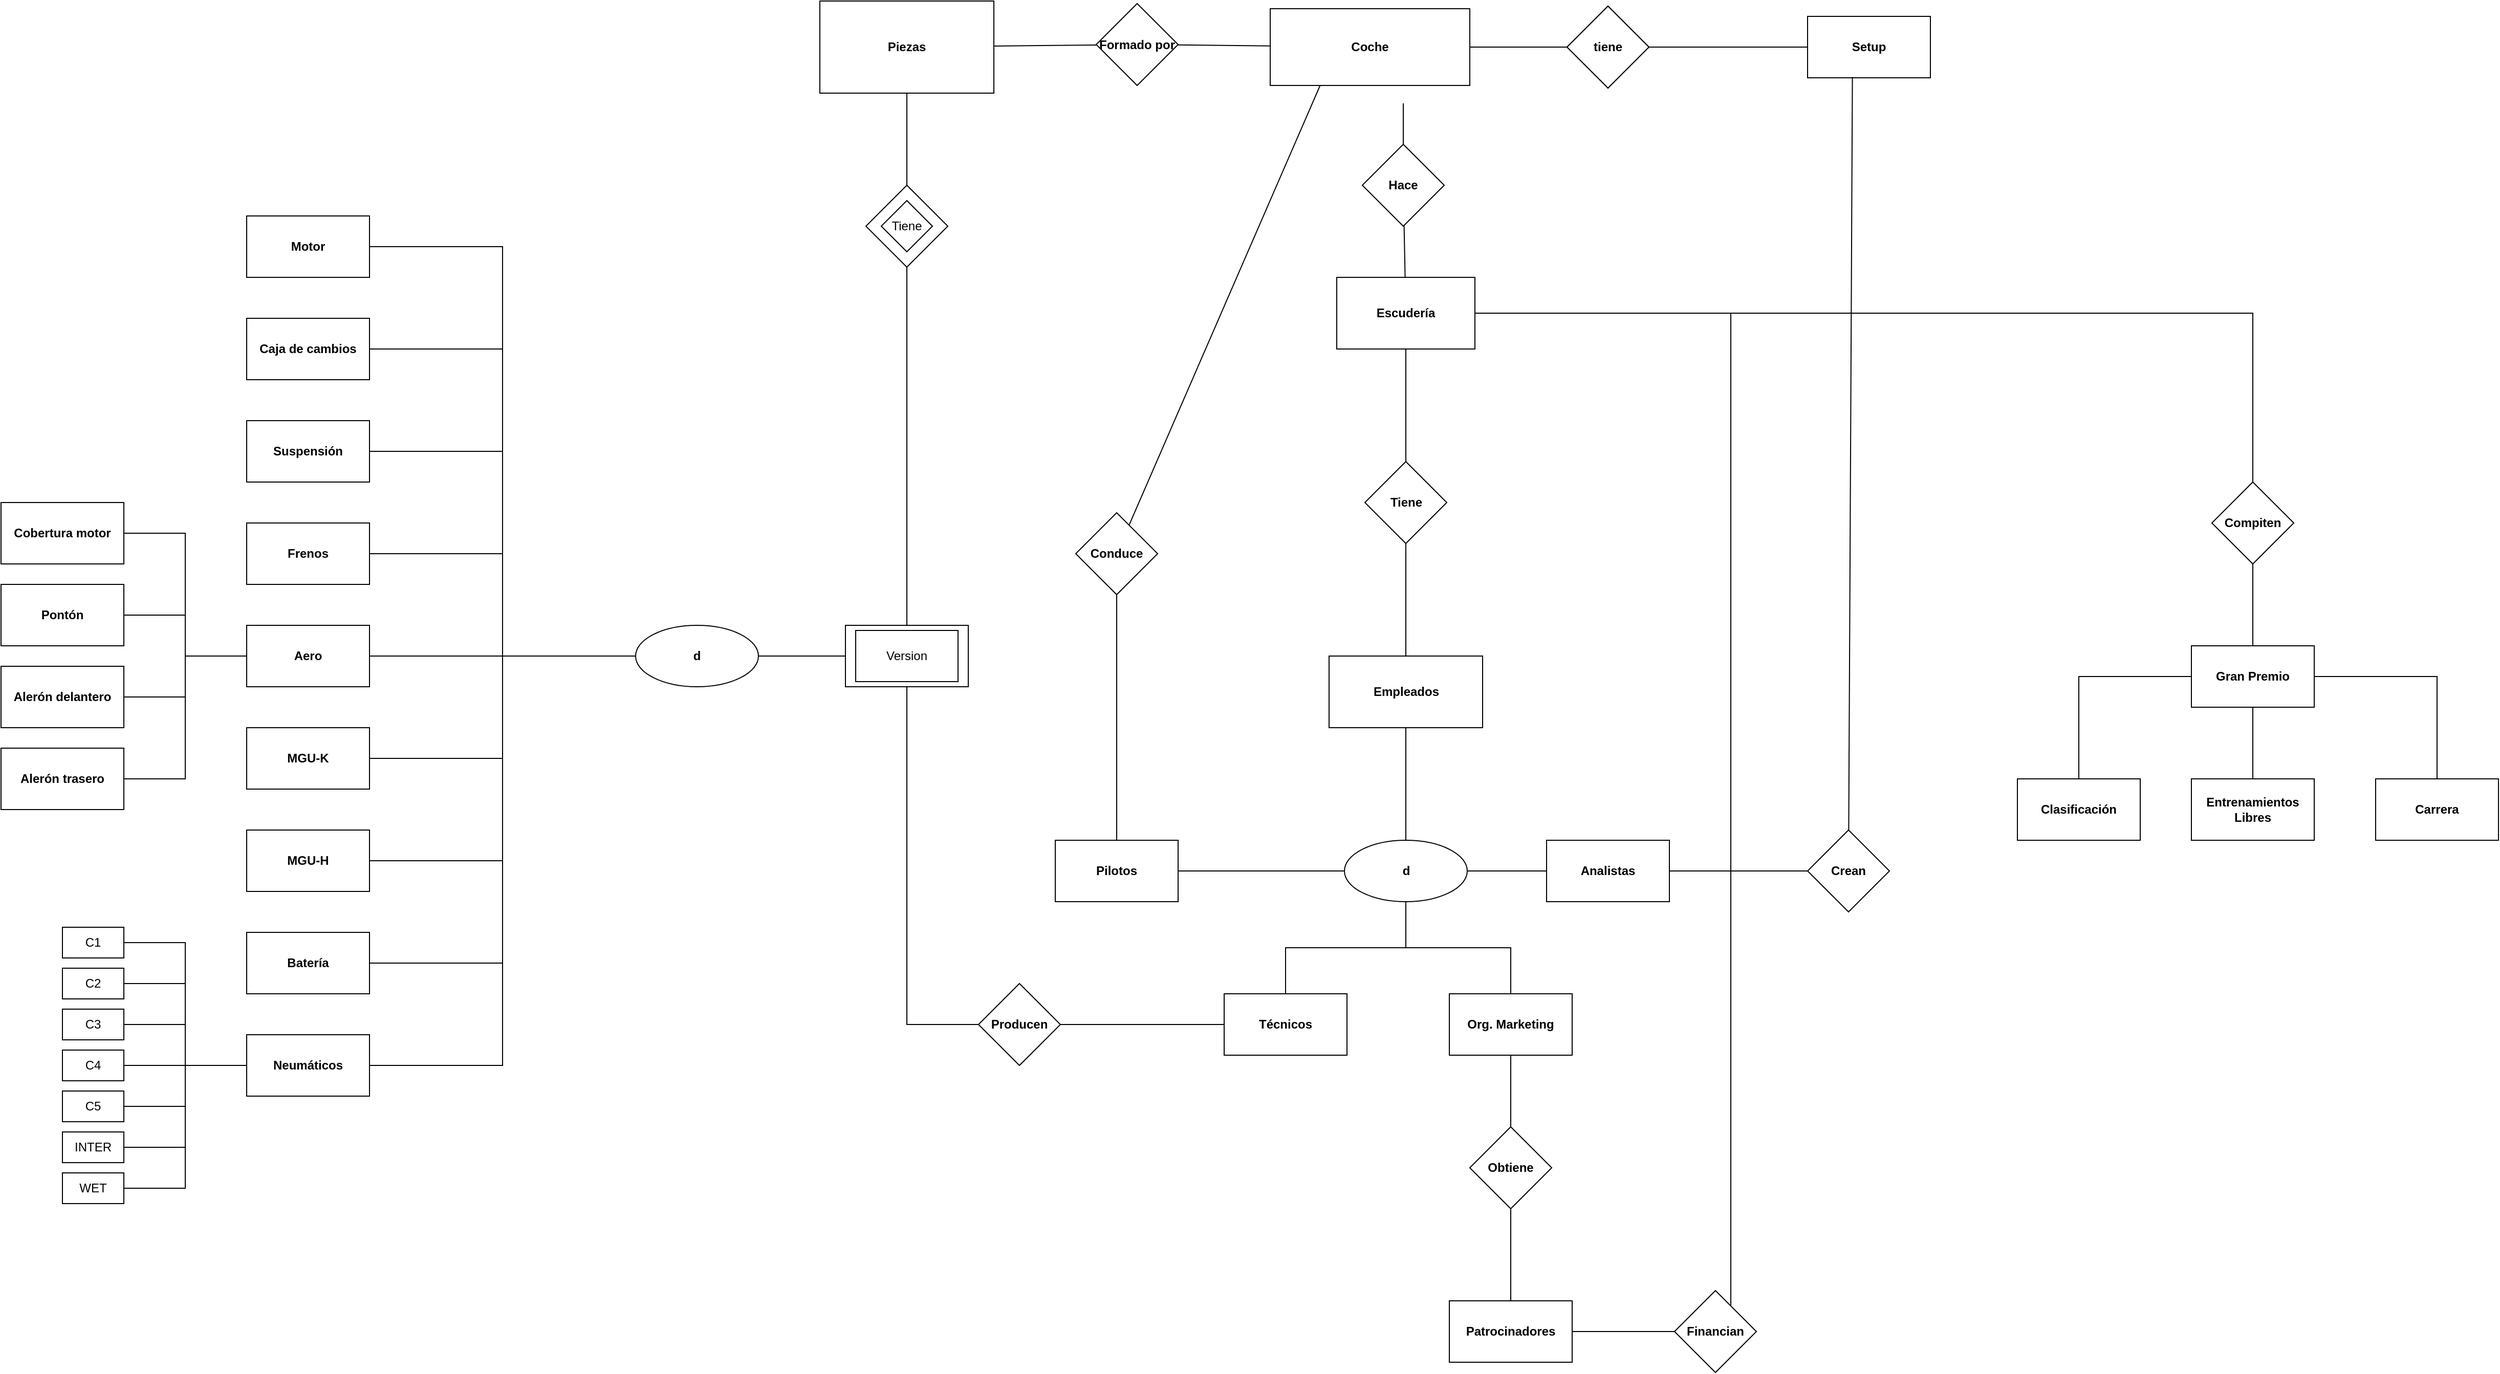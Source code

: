 <mxfile version="20.4.0" type="github">
  <diagram id="R2lEEEUBdFMjLlhIrx00" name="Page-1">
    <mxGraphModel dx="3816" dy="1566" grid="1" gridSize="10" guides="1" tooltips="1" connect="1" arrows="1" fold="1" page="1" pageScale="1" pageWidth="850" pageHeight="1100" math="0" shadow="0" extFonts="Permanent Marker^https://fonts.googleapis.com/css?family=Permanent+Marker">
      <root>
        <mxCell id="0" />
        <mxCell id="1" parent="0" />
        <mxCell id="Vuo2y7uPP6f6gRKVwkSL-5" value="" style="edgeStyle=orthogonalEdgeStyle;rounded=0;orthogonalLoop=1;jettySize=auto;html=1;exitX=0.5;exitY=1;exitDx=0;exitDy=0;endArrow=none;endFill=0;" parent="1" source="Vuo2y7uPP6f6gRKVwkSL-67" target="Vuo2y7uPP6f6gRKVwkSL-4" edge="1">
          <mxGeometry relative="1" as="geometry">
            <mxPoint x="315" y="220" as="sourcePoint" />
            <Array as="points" />
          </mxGeometry>
        </mxCell>
        <mxCell id="Vuo2y7uPP6f6gRKVwkSL-100" value="" style="edgeStyle=none;rounded=0;orthogonalLoop=1;jettySize=auto;html=1;strokeColor=default;endArrow=none;endFill=0;" parent="1" source="Vuo2y7uPP6f6gRKVwkSL-1" target="Vuo2y7uPP6f6gRKVwkSL-67" edge="1">
          <mxGeometry relative="1" as="geometry" />
        </mxCell>
        <mxCell id="Vuo2y7uPP6f6gRKVwkSL-1" value="Formado por" style="rhombus;whiteSpace=wrap;html=1;startSize=30;fontStyle=1;" parent="1" vertex="1">
          <mxGeometry x="540" y="112.5" width="80" height="80" as="geometry" />
        </mxCell>
        <mxCell id="Vuo2y7uPP6f6gRKVwkSL-6" value="" style="edgeStyle=orthogonalEdgeStyle;rounded=0;orthogonalLoop=1;jettySize=auto;html=1;entryX=0.5;entryY=0;entryDx=0;entryDy=0;exitX=0.5;exitY=1;exitDx=0;exitDy=0;endArrow=none;endFill=0;" parent="1" source="Vuo2y7uPP6f6gRKVwkSL-4" target="Vuo2y7uPP6f6gRKVwkSL-66" edge="1">
          <mxGeometry relative="1" as="geometry">
            <mxPoint x="235" y="420" as="targetPoint" />
            <Array as="points">
              <mxPoint x="355" y="720" />
            </Array>
          </mxGeometry>
        </mxCell>
        <mxCell id="Vuo2y7uPP6f6gRKVwkSL-4" value="Tiene" style="rhombus;whiteSpace=wrap;html=1;startSize=30;fontStyle=1;" parent="1" vertex="1">
          <mxGeometry x="315" y="290" width="80" height="80" as="geometry" />
        </mxCell>
        <mxCell id="Vuo2y7uPP6f6gRKVwkSL-24" value="Conduce" style="rhombus;whiteSpace=wrap;html=1;startSize=30;fontStyle=1;" parent="1" vertex="1">
          <mxGeometry x="1000" y="115" width="80" height="80" as="geometry" />
        </mxCell>
        <mxCell id="Vuo2y7uPP6f6gRKVwkSL-40" value="" style="edgeStyle=orthogonalEdgeStyle;rounded=0;orthogonalLoop=1;jettySize=auto;html=1;endArrow=none;endFill=0;" parent="1" source="Vuo2y7uPP6f6gRKVwkSL-38" edge="1">
          <mxGeometry relative="1" as="geometry">
            <mxPoint x="840" y="210" as="targetPoint" />
          </mxGeometry>
        </mxCell>
        <mxCell id="Vuo2y7uPP6f6gRKVwkSL-38" value="Hace" style="rhombus;whiteSpace=wrap;html=1;startSize=30;fontStyle=1;" parent="1" vertex="1">
          <mxGeometry x="800" y="250" width="80" height="80" as="geometry" />
        </mxCell>
        <mxCell id="I6V64sEG3CaEDevAVkTw-51" style="edgeStyle=orthogonalEdgeStyle;rounded=0;orthogonalLoop=1;jettySize=auto;html=1;entryX=0.5;entryY=0;entryDx=0;entryDy=0;endArrow=none;endFill=0;" parent="1" source="Vuo2y7uPP6f6gRKVwkSL-41" target="Vuo2y7uPP6f6gRKVwkSL-79" edge="1">
          <mxGeometry relative="1" as="geometry" />
        </mxCell>
        <mxCell id="Vuo2y7uPP6f6gRKVwkSL-41" value="Tiene" style="rhombus;whiteSpace=wrap;html=1;startSize=30;fontStyle=1;" parent="1" vertex="1">
          <mxGeometry x="802.5" y="560" width="80" height="80" as="geometry" />
        </mxCell>
        <mxCell id="Vuo2y7uPP6f6gRKVwkSL-55" value="" style="edgeStyle=orthogonalEdgeStyle;rounded=0;orthogonalLoop=1;jettySize=auto;html=1;endArrow=none;endFill=0;" parent="1" source="Vuo2y7uPP6f6gRKVwkSL-52" target="Vuo2y7uPP6f6gRKVwkSL-54" edge="1">
          <mxGeometry relative="1" as="geometry" />
        </mxCell>
        <mxCell id="Vuo2y7uPP6f6gRKVwkSL-57" value="" style="edgeStyle=orthogonalEdgeStyle;rounded=0;orthogonalLoop=1;jettySize=auto;html=1;endArrow=none;endFill=0;" parent="1" source="Vuo2y7uPP6f6gRKVwkSL-52" target="Vuo2y7uPP6f6gRKVwkSL-56" edge="1">
          <mxGeometry relative="1" as="geometry" />
        </mxCell>
        <mxCell id="Vuo2y7uPP6f6gRKVwkSL-59" value="" style="edgeStyle=orthogonalEdgeStyle;rounded=0;orthogonalLoop=1;jettySize=auto;html=1;endArrow=none;endFill=0;" parent="1" source="Vuo2y7uPP6f6gRKVwkSL-52" target="Vuo2y7uPP6f6gRKVwkSL-58" edge="1">
          <mxGeometry relative="1" as="geometry" />
        </mxCell>
        <mxCell id="Vuo2y7uPP6f6gRKVwkSL-61" value="" style="edgeStyle=orthogonalEdgeStyle;rounded=0;orthogonalLoop=1;jettySize=auto;html=1;endArrow=none;endFill=0;" parent="1" source="Vuo2y7uPP6f6gRKVwkSL-52" target="Vuo2y7uPP6f6gRKVwkSL-60" edge="1">
          <mxGeometry relative="1" as="geometry" />
        </mxCell>
        <mxCell id="Vuo2y7uPP6f6gRKVwkSL-52" value="d" style="ellipse;whiteSpace=wrap;html=1;startSize=30;fontStyle=1;" parent="1" vertex="1">
          <mxGeometry x="782.5" y="930" width="120" height="60" as="geometry" />
        </mxCell>
        <mxCell id="Vuo2y7uPP6f6gRKVwkSL-93" value="" style="edgeStyle=none;rounded=0;orthogonalLoop=1;jettySize=auto;html=1;strokeColor=default;endArrow=none;endFill=0;" parent="1" source="Vuo2y7uPP6f6gRKVwkSL-54" target="Vuo2y7uPP6f6gRKVwkSL-92" edge="1">
          <mxGeometry relative="1" as="geometry" />
        </mxCell>
        <mxCell id="Vuo2y7uPP6f6gRKVwkSL-54" value="Pilotos" style="whiteSpace=wrap;html=1;startSize=30;fontStyle=1;" parent="1" vertex="1">
          <mxGeometry x="500" y="930" width="120" height="60" as="geometry" />
        </mxCell>
        <mxCell id="Vuo2y7uPP6f6gRKVwkSL-97" value="" style="edgeStyle=none;rounded=0;orthogonalLoop=1;jettySize=auto;html=1;strokeColor=default;endArrow=none;endFill=0;" parent="1" source="Vuo2y7uPP6f6gRKVwkSL-56" target="Vuo2y7uPP6f6gRKVwkSL-96" edge="1">
          <mxGeometry relative="1" as="geometry" />
        </mxCell>
        <mxCell id="Vuo2y7uPP6f6gRKVwkSL-56" value="Analistas" style="whiteSpace=wrap;html=1;startSize=30;fontStyle=1;" parent="1" vertex="1">
          <mxGeometry x="980" y="930" width="120" height="60" as="geometry" />
        </mxCell>
        <mxCell id="Vuo2y7uPP6f6gRKVwkSL-63" value="" style="edgeStyle=orthogonalEdgeStyle;rounded=0;orthogonalLoop=1;jettySize=auto;html=1;endArrow=none;endFill=0;" parent="1" source="Vuo2y7uPP6f6gRKVwkSL-58" target="Vuo2y7uPP6f6gRKVwkSL-62" edge="1">
          <mxGeometry relative="1" as="geometry" />
        </mxCell>
        <mxCell id="Vuo2y7uPP6f6gRKVwkSL-58" value="Técnicos" style="whiteSpace=wrap;html=1;startSize=30;fontStyle=1;" parent="1" vertex="1">
          <mxGeometry x="665" y="1080" width="120" height="60" as="geometry" />
        </mxCell>
        <mxCell id="Vuo2y7uPP6f6gRKVwkSL-81" value="" style="edgeStyle=orthogonalEdgeStyle;rounded=0;orthogonalLoop=1;jettySize=auto;html=1;endArrow=none;endFill=0;" parent="1" source="Vuo2y7uPP6f6gRKVwkSL-60" target="Vuo2y7uPP6f6gRKVwkSL-80" edge="1">
          <mxGeometry relative="1" as="geometry" />
        </mxCell>
        <mxCell id="Vuo2y7uPP6f6gRKVwkSL-60" value="Org. Marketing" style="whiteSpace=wrap;html=1;startSize=30;fontStyle=1;" parent="1" vertex="1">
          <mxGeometry x="885" y="1080" width="120" height="60" as="geometry" />
        </mxCell>
        <mxCell id="Vuo2y7uPP6f6gRKVwkSL-65" value="" style="edgeStyle=orthogonalEdgeStyle;rounded=0;orthogonalLoop=1;jettySize=auto;html=1;entryX=0.5;entryY=1;entryDx=0;entryDy=0;endArrow=none;endFill=0;" parent="1" source="Vuo2y7uPP6f6gRKVwkSL-62" target="Vuo2y7uPP6f6gRKVwkSL-66" edge="1">
          <mxGeometry relative="1" as="geometry">
            <mxPoint x="220" y="490" as="targetPoint" />
            <Array as="points">
              <mxPoint x="355" y="1110" />
            </Array>
          </mxGeometry>
        </mxCell>
        <mxCell id="Vuo2y7uPP6f6gRKVwkSL-62" value="Producen" style="rhombus;whiteSpace=wrap;html=1;startSize=30;fontStyle=1;" parent="1" vertex="1">
          <mxGeometry x="425" y="1070" width="80" height="80" as="geometry" />
        </mxCell>
        <mxCell id="I6V64sEG3CaEDevAVkTw-2" style="edgeStyle=orthogonalEdgeStyle;rounded=0;orthogonalLoop=1;jettySize=auto;html=1;entryX=1;entryY=0.5;entryDx=0;entryDy=0;endArrow=none;endFill=0;" parent="1" source="Vuo2y7uPP6f6gRKVwkSL-66" target="I6V64sEG3CaEDevAVkTw-1" edge="1">
          <mxGeometry relative="1" as="geometry" />
        </mxCell>
        <mxCell id="Vuo2y7uPP6f6gRKVwkSL-66" value="&lt;b&gt;Version&lt;/b&gt;" style="rounded=0;whiteSpace=wrap;html=1;" parent="1" vertex="1">
          <mxGeometry x="295" y="720" width="120" height="60" as="geometry" />
        </mxCell>
        <mxCell id="Vuo2y7uPP6f6gRKVwkSL-67" value="&lt;b&gt;Piezas&lt;/b&gt;" style="rounded=0;whiteSpace=wrap;html=1;" parent="1" vertex="1">
          <mxGeometry x="270" y="110" width="170" height="90" as="geometry" />
        </mxCell>
        <mxCell id="Vuo2y7uPP6f6gRKVwkSL-101" value="" style="edgeStyle=none;rounded=0;orthogonalLoop=1;jettySize=auto;html=1;strokeColor=default;endArrow=none;endFill=0;" parent="1" source="Vuo2y7uPP6f6gRKVwkSL-68" target="Vuo2y7uPP6f6gRKVwkSL-1" edge="1">
          <mxGeometry relative="1" as="geometry" />
        </mxCell>
        <mxCell id="I6V64sEG3CaEDevAVkTw-46" style="edgeStyle=orthogonalEdgeStyle;rounded=0;orthogonalLoop=1;jettySize=auto;html=1;entryX=0;entryY=0.5;entryDx=0;entryDy=0;endArrow=none;endFill=0;" parent="1" source="Vuo2y7uPP6f6gRKVwkSL-68" target="Vuo2y7uPP6f6gRKVwkSL-76" edge="1">
          <mxGeometry relative="1" as="geometry" />
        </mxCell>
        <mxCell id="Vuo2y7uPP6f6gRKVwkSL-68" value="&lt;b&gt;Coche&lt;/b&gt;" style="rounded=0;whiteSpace=wrap;html=1;" parent="1" vertex="1">
          <mxGeometry x="710" y="117.5" width="195" height="75" as="geometry" />
        </mxCell>
        <mxCell id="Vuo2y7uPP6f6gRKVwkSL-75" value="&lt;b&gt;Setup&lt;/b&gt;" style="rounded=0;whiteSpace=wrap;html=1;" parent="1" vertex="1">
          <mxGeometry x="1235" y="125" width="120" height="60" as="geometry" />
        </mxCell>
        <mxCell id="I6V64sEG3CaEDevAVkTw-47" style="edgeStyle=orthogonalEdgeStyle;rounded=0;orthogonalLoop=1;jettySize=auto;html=1;entryX=0;entryY=0.5;entryDx=0;entryDy=0;endArrow=none;endFill=0;" parent="1" source="Vuo2y7uPP6f6gRKVwkSL-76" target="Vuo2y7uPP6f6gRKVwkSL-75" edge="1">
          <mxGeometry relative="1" as="geometry" />
        </mxCell>
        <mxCell id="Vuo2y7uPP6f6gRKVwkSL-76" value="&lt;b&gt;tiene&lt;/b&gt;" style="rhombus;whiteSpace=wrap;html=1;rounded=0;" parent="1" vertex="1">
          <mxGeometry x="1000" y="115" width="80" height="80" as="geometry" />
        </mxCell>
        <mxCell id="Vuo2y7uPP6f6gRKVwkSL-103" value="" style="edgeStyle=none;rounded=0;orthogonalLoop=1;jettySize=auto;html=1;strokeColor=default;endArrow=none;endFill=0;" parent="1" source="Vuo2y7uPP6f6gRKVwkSL-78" target="Vuo2y7uPP6f6gRKVwkSL-38" edge="1">
          <mxGeometry relative="1" as="geometry" />
        </mxCell>
        <mxCell id="Vuo2y7uPP6f6gRKVwkSL-104" value="" style="edgeStyle=none;rounded=0;orthogonalLoop=1;jettySize=auto;html=1;strokeColor=default;endArrow=none;endFill=0;" parent="1" source="Vuo2y7uPP6f6gRKVwkSL-78" target="Vuo2y7uPP6f6gRKVwkSL-41" edge="1">
          <mxGeometry relative="1" as="geometry" />
        </mxCell>
        <mxCell id="Vuo2y7uPP6f6gRKVwkSL-78" value="&lt;b&gt;Escudería&lt;/b&gt;" style="rounded=0;whiteSpace=wrap;html=1;" parent="1" vertex="1">
          <mxGeometry x="775" y="380" width="135" height="70" as="geometry" />
        </mxCell>
        <mxCell id="Vuo2y7uPP6f6gRKVwkSL-105" value="" style="edgeStyle=none;rounded=0;orthogonalLoop=1;jettySize=auto;html=1;strokeColor=default;endArrow=none;endFill=0;" parent="1" source="Vuo2y7uPP6f6gRKVwkSL-79" target="Vuo2y7uPP6f6gRKVwkSL-52" edge="1">
          <mxGeometry relative="1" as="geometry" />
        </mxCell>
        <mxCell id="Vuo2y7uPP6f6gRKVwkSL-79" value="&lt;b&gt;Empleados&lt;/b&gt;" style="rounded=0;whiteSpace=wrap;html=1;" parent="1" vertex="1">
          <mxGeometry x="767.5" y="750" width="150" height="70" as="geometry" />
        </mxCell>
        <mxCell id="Vuo2y7uPP6f6gRKVwkSL-83" value="" style="edgeStyle=orthogonalEdgeStyle;rounded=0;orthogonalLoop=1;jettySize=auto;html=1;endArrow=none;endFill=0;" parent="1" source="Vuo2y7uPP6f6gRKVwkSL-80" target="Vuo2y7uPP6f6gRKVwkSL-82" edge="1">
          <mxGeometry relative="1" as="geometry" />
        </mxCell>
        <mxCell id="Vuo2y7uPP6f6gRKVwkSL-80" value="Obtiene" style="rhombus;whiteSpace=wrap;html=1;startSize=30;fontStyle=1;" parent="1" vertex="1">
          <mxGeometry x="905" y="1210" width="80" height="80" as="geometry" />
        </mxCell>
        <mxCell id="Vuo2y7uPP6f6gRKVwkSL-88" value="" style="edgeStyle=orthogonalEdgeStyle;rounded=0;orthogonalLoop=1;jettySize=auto;html=1;endArrow=none;endFill=0;" parent="1" source="Vuo2y7uPP6f6gRKVwkSL-82" target="Vuo2y7uPP6f6gRKVwkSL-87" edge="1">
          <mxGeometry relative="1" as="geometry" />
        </mxCell>
        <mxCell id="Vuo2y7uPP6f6gRKVwkSL-82" value="Patrocinadores" style="whiteSpace=wrap;html=1;startSize=30;fontStyle=1;" parent="1" vertex="1">
          <mxGeometry x="885" y="1380" width="120" height="60" as="geometry" />
        </mxCell>
        <mxCell id="Vuo2y7uPP6f6gRKVwkSL-90" value="" style="edgeStyle=orthogonalEdgeStyle;rounded=0;orthogonalLoop=1;jettySize=auto;html=1;entryX=1;entryY=0.5;entryDx=0;entryDy=0;endArrow=none;endFill=0;" parent="1" source="Vuo2y7uPP6f6gRKVwkSL-87" target="Vuo2y7uPP6f6gRKVwkSL-78" edge="1">
          <mxGeometry relative="1" as="geometry">
            <mxPoint x="1240" y="400" as="targetPoint" />
            <Array as="points">
              <mxPoint x="1160" y="415" />
            </Array>
          </mxGeometry>
        </mxCell>
        <mxCell id="Vuo2y7uPP6f6gRKVwkSL-87" value="Financian" style="rhombus;whiteSpace=wrap;html=1;startSize=30;fontStyle=1;" parent="1" vertex="1">
          <mxGeometry x="1105" y="1370" width="80" height="80" as="geometry" />
        </mxCell>
        <mxCell id="Vuo2y7uPP6f6gRKVwkSL-95" value="" style="edgeStyle=none;rounded=0;orthogonalLoop=1;jettySize=auto;html=1;strokeColor=default;entryX=0.25;entryY=1;entryDx=0;entryDy=0;endArrow=none;endFill=0;" parent="1" source="Vuo2y7uPP6f6gRKVwkSL-92" target="Vuo2y7uPP6f6gRKVwkSL-68" edge="1">
          <mxGeometry relative="1" as="geometry">
            <mxPoint x="640" y="240" as="targetPoint" />
          </mxGeometry>
        </mxCell>
        <mxCell id="Vuo2y7uPP6f6gRKVwkSL-92" value="Conduce" style="rhombus;whiteSpace=wrap;html=1;startSize=30;fontStyle=1;" parent="1" vertex="1">
          <mxGeometry x="520" y="610" width="80" height="80" as="geometry" />
        </mxCell>
        <mxCell id="Vuo2y7uPP6f6gRKVwkSL-99" value="" style="edgeStyle=none;rounded=0;orthogonalLoop=1;jettySize=auto;html=1;strokeColor=default;entryX=0.365;entryY=0.987;entryDx=0;entryDy=0;entryPerimeter=0;endArrow=none;endFill=0;" parent="1" source="Vuo2y7uPP6f6gRKVwkSL-96" target="Vuo2y7uPP6f6gRKVwkSL-75" edge="1">
          <mxGeometry relative="1" as="geometry">
            <mxPoint x="1275" y="400" as="targetPoint" />
          </mxGeometry>
        </mxCell>
        <mxCell id="Vuo2y7uPP6f6gRKVwkSL-96" value="Crean" style="rhombus;whiteSpace=wrap;html=1;startSize=30;fontStyle=1;" parent="1" vertex="1">
          <mxGeometry x="1235" y="920" width="80" height="80" as="geometry" />
        </mxCell>
        <mxCell id="I6V64sEG3CaEDevAVkTw-12" style="edgeStyle=orthogonalEdgeStyle;rounded=0;orthogonalLoop=1;jettySize=auto;html=1;exitX=0;exitY=0.5;exitDx=0;exitDy=0;entryX=1;entryY=0.5;entryDx=0;entryDy=0;endArrow=none;endFill=0;" parent="1" source="I6V64sEG3CaEDevAVkTw-1" target="I6V64sEG3CaEDevAVkTw-6" edge="1">
          <mxGeometry relative="1" as="geometry" />
        </mxCell>
        <mxCell id="I6V64sEG3CaEDevAVkTw-13" style="edgeStyle=orthogonalEdgeStyle;rounded=0;orthogonalLoop=1;jettySize=auto;html=1;entryX=1;entryY=0.5;entryDx=0;entryDy=0;exitX=0;exitY=0.5;exitDx=0;exitDy=0;endArrow=none;endFill=0;" parent="1" source="I6V64sEG3CaEDevAVkTw-1" target="I6V64sEG3CaEDevAVkTw-3" edge="1">
          <mxGeometry relative="1" as="geometry" />
        </mxCell>
        <mxCell id="I6V64sEG3CaEDevAVkTw-14" style="edgeStyle=orthogonalEdgeStyle;rounded=0;orthogonalLoop=1;jettySize=auto;html=1;entryX=1;entryY=0.5;entryDx=0;entryDy=0;endArrow=none;endFill=0;" parent="1" source="I6V64sEG3CaEDevAVkTw-1" target="I6V64sEG3CaEDevAVkTw-4" edge="1">
          <mxGeometry relative="1" as="geometry" />
        </mxCell>
        <mxCell id="I6V64sEG3CaEDevAVkTw-15" style="edgeStyle=orthogonalEdgeStyle;rounded=0;orthogonalLoop=1;jettySize=auto;html=1;exitX=0;exitY=0.5;exitDx=0;exitDy=0;entryX=1;entryY=0.5;entryDx=0;entryDy=0;endArrow=none;endFill=0;" parent="1" source="I6V64sEG3CaEDevAVkTw-1" target="I6V64sEG3CaEDevAVkTw-10" edge="1">
          <mxGeometry relative="1" as="geometry" />
        </mxCell>
        <mxCell id="I6V64sEG3CaEDevAVkTw-16" style="edgeStyle=orthogonalEdgeStyle;rounded=0;orthogonalLoop=1;jettySize=auto;html=1;exitX=0;exitY=0.5;exitDx=0;exitDy=0;entryX=1;entryY=0.5;entryDx=0;entryDy=0;endArrow=none;endFill=0;" parent="1" source="I6V64sEG3CaEDevAVkTw-1" target="I6V64sEG3CaEDevAVkTw-5" edge="1">
          <mxGeometry relative="1" as="geometry" />
        </mxCell>
        <mxCell id="I6V64sEG3CaEDevAVkTw-17" style="edgeStyle=orthogonalEdgeStyle;rounded=0;orthogonalLoop=1;jettySize=auto;html=1;exitX=0;exitY=0.5;exitDx=0;exitDy=0;entryX=1;entryY=0.5;entryDx=0;entryDy=0;endArrow=none;endFill=0;" parent="1" source="I6V64sEG3CaEDevAVkTw-1" target="I6V64sEG3CaEDevAVkTw-8" edge="1">
          <mxGeometry relative="1" as="geometry" />
        </mxCell>
        <mxCell id="I6V64sEG3CaEDevAVkTw-18" style="edgeStyle=orthogonalEdgeStyle;rounded=0;orthogonalLoop=1;jettySize=auto;html=1;entryX=1;entryY=0.5;entryDx=0;entryDy=0;endArrow=none;endFill=0;" parent="1" source="I6V64sEG3CaEDevAVkTw-1" target="I6V64sEG3CaEDevAVkTw-9" edge="1">
          <mxGeometry relative="1" as="geometry" />
        </mxCell>
        <mxCell id="I6V64sEG3CaEDevAVkTw-19" style="edgeStyle=orthogonalEdgeStyle;rounded=0;orthogonalLoop=1;jettySize=auto;html=1;exitX=0;exitY=0.5;exitDx=0;exitDy=0;entryX=1;entryY=0.5;entryDx=0;entryDy=0;endArrow=none;endFill=0;" parent="1" source="I6V64sEG3CaEDevAVkTw-1" target="I6V64sEG3CaEDevAVkTw-7" edge="1">
          <mxGeometry relative="1" as="geometry" />
        </mxCell>
        <mxCell id="I6V64sEG3CaEDevAVkTw-20" style="edgeStyle=orthogonalEdgeStyle;rounded=0;orthogonalLoop=1;jettySize=auto;html=1;exitX=0;exitY=0.5;exitDx=0;exitDy=0;entryX=1;entryY=0.5;entryDx=0;entryDy=0;endArrow=none;endFill=0;" parent="1" source="I6V64sEG3CaEDevAVkTw-1" target="I6V64sEG3CaEDevAVkTw-11" edge="1">
          <mxGeometry relative="1" as="geometry" />
        </mxCell>
        <mxCell id="I6V64sEG3CaEDevAVkTw-1" value="d" style="ellipse;whiteSpace=wrap;html=1;startSize=30;fontStyle=1;" parent="1" vertex="1">
          <mxGeometry x="90" y="720" width="120" height="60" as="geometry" />
        </mxCell>
        <mxCell id="I6V64sEG3CaEDevAVkTw-3" value="&lt;b&gt;Caja de cambios&lt;/b&gt;" style="rounded=0;whiteSpace=wrap;html=1;" parent="1" vertex="1">
          <mxGeometry x="-290" y="420" width="120" height="60" as="geometry" />
        </mxCell>
        <mxCell id="I6V64sEG3CaEDevAVkTw-4" value="&lt;b&gt;Suspensión&lt;/b&gt;" style="rounded=0;whiteSpace=wrap;html=1;" parent="1" vertex="1">
          <mxGeometry x="-290" y="520" width="120" height="60" as="geometry" />
        </mxCell>
        <mxCell id="I6V64sEG3CaEDevAVkTw-25" style="edgeStyle=orthogonalEdgeStyle;rounded=0;orthogonalLoop=1;jettySize=auto;html=1;exitX=0;exitY=0.5;exitDx=0;exitDy=0;entryX=1;entryY=0.5;entryDx=0;entryDy=0;endArrow=none;endFill=0;" parent="1" source="I6V64sEG3CaEDevAVkTw-5" target="I6V64sEG3CaEDevAVkTw-22" edge="1">
          <mxGeometry relative="1" as="geometry" />
        </mxCell>
        <mxCell id="I6V64sEG3CaEDevAVkTw-26" style="edgeStyle=orthogonalEdgeStyle;rounded=0;orthogonalLoop=1;jettySize=auto;html=1;entryX=1;entryY=0.5;entryDx=0;entryDy=0;endArrow=none;endFill=0;" parent="1" source="I6V64sEG3CaEDevAVkTw-5" target="I6V64sEG3CaEDevAVkTw-23" edge="1">
          <mxGeometry relative="1" as="geometry" />
        </mxCell>
        <mxCell id="I6V64sEG3CaEDevAVkTw-27" style="edgeStyle=orthogonalEdgeStyle;rounded=0;orthogonalLoop=1;jettySize=auto;html=1;entryX=1;entryY=0.5;entryDx=0;entryDy=0;endArrow=none;endFill=0;" parent="1" source="I6V64sEG3CaEDevAVkTw-5" target="I6V64sEG3CaEDevAVkTw-24" edge="1">
          <mxGeometry relative="1" as="geometry" />
        </mxCell>
        <mxCell id="I6V64sEG3CaEDevAVkTw-28" style="edgeStyle=orthogonalEdgeStyle;rounded=0;orthogonalLoop=1;jettySize=auto;html=1;entryX=1;entryY=0.5;entryDx=0;entryDy=0;endArrow=none;endFill=0;" parent="1" source="I6V64sEG3CaEDevAVkTw-5" target="I6V64sEG3CaEDevAVkTw-21" edge="1">
          <mxGeometry relative="1" as="geometry" />
        </mxCell>
        <mxCell id="I6V64sEG3CaEDevAVkTw-5" value="&lt;b&gt;Aero&lt;/b&gt;" style="rounded=0;whiteSpace=wrap;html=1;" parent="1" vertex="1">
          <mxGeometry x="-290" y="720" width="120" height="60" as="geometry" />
        </mxCell>
        <mxCell id="I6V64sEG3CaEDevAVkTw-6" value="&lt;b&gt;Motor&lt;/b&gt;" style="rounded=0;whiteSpace=wrap;html=1;" parent="1" vertex="1">
          <mxGeometry x="-290" y="320" width="120" height="60" as="geometry" />
        </mxCell>
        <mxCell id="I6V64sEG3CaEDevAVkTw-7" value="&lt;b&gt;Batería&lt;/b&gt;" style="rounded=0;whiteSpace=wrap;html=1;" parent="1" vertex="1">
          <mxGeometry x="-290" y="1020" width="120" height="60" as="geometry" />
        </mxCell>
        <mxCell id="I6V64sEG3CaEDevAVkTw-8" value="&lt;b&gt;MGU-K&lt;/b&gt;" style="rounded=0;whiteSpace=wrap;html=1;" parent="1" vertex="1">
          <mxGeometry x="-290" y="820" width="120" height="60" as="geometry" />
        </mxCell>
        <mxCell id="I6V64sEG3CaEDevAVkTw-9" value="&lt;b&gt;MGU-H&lt;/b&gt;" style="rounded=0;whiteSpace=wrap;html=1;" parent="1" vertex="1">
          <mxGeometry x="-290" y="920" width="120" height="60" as="geometry" />
        </mxCell>
        <mxCell id="I6V64sEG3CaEDevAVkTw-10" value="&lt;b&gt;Frenos&lt;/b&gt;" style="rounded=0;whiteSpace=wrap;html=1;" parent="1" vertex="1">
          <mxGeometry x="-290" y="620" width="120" height="60" as="geometry" />
        </mxCell>
        <mxCell id="I6V64sEG3CaEDevAVkTw-39" style="edgeStyle=orthogonalEdgeStyle;rounded=0;orthogonalLoop=1;jettySize=auto;html=1;entryX=1;entryY=0.5;entryDx=0;entryDy=0;endArrow=none;endFill=0;" parent="1" source="I6V64sEG3CaEDevAVkTw-11" target="I6V64sEG3CaEDevAVkTw-31" edge="1">
          <mxGeometry relative="1" as="geometry" />
        </mxCell>
        <mxCell id="I6V64sEG3CaEDevAVkTw-40" style="edgeStyle=orthogonalEdgeStyle;rounded=0;orthogonalLoop=1;jettySize=auto;html=1;entryX=1;entryY=0.5;entryDx=0;entryDy=0;endArrow=none;endFill=0;" parent="1" source="I6V64sEG3CaEDevAVkTw-11" target="I6V64sEG3CaEDevAVkTw-32" edge="1">
          <mxGeometry relative="1" as="geometry" />
        </mxCell>
        <mxCell id="I6V64sEG3CaEDevAVkTw-41" style="edgeStyle=orthogonalEdgeStyle;rounded=0;orthogonalLoop=1;jettySize=auto;html=1;entryX=1;entryY=0.5;entryDx=0;entryDy=0;endArrow=none;endFill=0;" parent="1" source="I6V64sEG3CaEDevAVkTw-11" target="I6V64sEG3CaEDevAVkTw-33" edge="1">
          <mxGeometry relative="1" as="geometry" />
        </mxCell>
        <mxCell id="I6V64sEG3CaEDevAVkTw-42" style="edgeStyle=orthogonalEdgeStyle;rounded=0;orthogonalLoop=1;jettySize=auto;html=1;entryX=1;entryY=0.5;entryDx=0;entryDy=0;endArrow=none;endFill=0;" parent="1" source="I6V64sEG3CaEDevAVkTw-11" target="I6V64sEG3CaEDevAVkTw-34" edge="1">
          <mxGeometry relative="1" as="geometry" />
        </mxCell>
        <mxCell id="I6V64sEG3CaEDevAVkTw-43" style="edgeStyle=orthogonalEdgeStyle;rounded=0;orthogonalLoop=1;jettySize=auto;html=1;entryX=1;entryY=0.5;entryDx=0;entryDy=0;endArrow=none;endFill=0;" parent="1" source="I6V64sEG3CaEDevAVkTw-11" target="I6V64sEG3CaEDevAVkTw-35" edge="1">
          <mxGeometry relative="1" as="geometry" />
        </mxCell>
        <mxCell id="I6V64sEG3CaEDevAVkTw-44" style="edgeStyle=orthogonalEdgeStyle;rounded=0;orthogonalLoop=1;jettySize=auto;html=1;entryX=1;entryY=0.5;entryDx=0;entryDy=0;endArrow=none;endFill=0;" parent="1" source="I6V64sEG3CaEDevAVkTw-11" target="I6V64sEG3CaEDevAVkTw-36" edge="1">
          <mxGeometry relative="1" as="geometry" />
        </mxCell>
        <mxCell id="I6V64sEG3CaEDevAVkTw-11" value="&lt;b&gt;Neumáticos&lt;/b&gt;" style="rounded=0;whiteSpace=wrap;html=1;" parent="1" vertex="1">
          <mxGeometry x="-290" y="1120" width="120" height="60" as="geometry" />
        </mxCell>
        <mxCell id="I6V64sEG3CaEDevAVkTw-21" value="&lt;b&gt;Cobertura motor&lt;/b&gt;" style="rounded=0;whiteSpace=wrap;html=1;" parent="1" vertex="1">
          <mxGeometry x="-530" y="600" width="120" height="60" as="geometry" />
        </mxCell>
        <mxCell id="I6V64sEG3CaEDevAVkTw-22" value="&lt;b&gt;Pontón&lt;/b&gt;" style="rounded=0;whiteSpace=wrap;html=1;" parent="1" vertex="1">
          <mxGeometry x="-530" y="680" width="120" height="60" as="geometry" />
        </mxCell>
        <mxCell id="I6V64sEG3CaEDevAVkTw-23" value="&lt;b&gt;Alerón delantero&lt;/b&gt;" style="rounded=0;whiteSpace=wrap;html=1;" parent="1" vertex="1">
          <mxGeometry x="-530" y="760" width="120" height="60" as="geometry" />
        </mxCell>
        <mxCell id="I6V64sEG3CaEDevAVkTw-24" value="&lt;b&gt;Alerón trasero&lt;/b&gt;" style="rounded=0;whiteSpace=wrap;html=1;" parent="1" vertex="1">
          <mxGeometry x="-530" y="840" width="120" height="60" as="geometry" />
        </mxCell>
        <mxCell id="I6V64sEG3CaEDevAVkTw-31" value="C1" style="rounded=0;whiteSpace=wrap;html=1;" parent="1" vertex="1">
          <mxGeometry x="-470" y="1015" width="60" height="30" as="geometry" />
        </mxCell>
        <mxCell id="I6V64sEG3CaEDevAVkTw-32" value="C2" style="rounded=0;whiteSpace=wrap;html=1;" parent="1" vertex="1">
          <mxGeometry x="-470" y="1055" width="60" height="30" as="geometry" />
        </mxCell>
        <mxCell id="I6V64sEG3CaEDevAVkTw-33" value="C3" style="rounded=0;whiteSpace=wrap;html=1;" parent="1" vertex="1">
          <mxGeometry x="-470" y="1095" width="60" height="30" as="geometry" />
        </mxCell>
        <mxCell id="I6V64sEG3CaEDevAVkTw-34" value="C4" style="rounded=0;whiteSpace=wrap;html=1;" parent="1" vertex="1">
          <mxGeometry x="-470" y="1135" width="60" height="30" as="geometry" />
        </mxCell>
        <mxCell id="I6V64sEG3CaEDevAVkTw-35" value="C5" style="rounded=0;whiteSpace=wrap;html=1;" parent="1" vertex="1">
          <mxGeometry x="-470" y="1175" width="60" height="30" as="geometry" />
        </mxCell>
        <mxCell id="I6V64sEG3CaEDevAVkTw-36" value="INTER" style="rounded=0;whiteSpace=wrap;html=1;" parent="1" vertex="1">
          <mxGeometry x="-470" y="1215" width="60" height="30" as="geometry" />
        </mxCell>
        <mxCell id="I6V64sEG3CaEDevAVkTw-37" value="WET" style="rounded=0;whiteSpace=wrap;html=1;" parent="1" vertex="1">
          <mxGeometry x="-470" y="1255" width="60" height="30" as="geometry" />
        </mxCell>
        <mxCell id="I6V64sEG3CaEDevAVkTw-49" value="" style="edgeStyle=orthogonalEdgeStyle;rounded=0;orthogonalLoop=1;jettySize=auto;html=1;entryX=1;entryY=0.5;entryDx=0;entryDy=0;endArrow=none;endFill=0;" parent="1" source="I6V64sEG3CaEDevAVkTw-11" target="I6V64sEG3CaEDevAVkTw-37" edge="1">
          <mxGeometry relative="1" as="geometry">
            <mxPoint x="-290" y="1150" as="sourcePoint" />
            <mxPoint x="-375" y="1270" as="targetPoint" />
          </mxGeometry>
        </mxCell>
        <mxCell id="I6V64sEG3CaEDevAVkTw-57" style="edgeStyle=orthogonalEdgeStyle;rounded=0;orthogonalLoop=1;jettySize=auto;html=1;entryX=0.5;entryY=0;entryDx=0;entryDy=0;endArrow=none;endFill=0;" parent="1" source="I6V64sEG3CaEDevAVkTw-53" target="I6V64sEG3CaEDevAVkTw-54" edge="1">
          <mxGeometry relative="1" as="geometry" />
        </mxCell>
        <mxCell id="-8F63MNQF--NNCTw6ULR-1" style="edgeStyle=orthogonalEdgeStyle;rounded=0;orthogonalLoop=1;jettySize=auto;html=1;entryX=1;entryY=0.5;entryDx=0;entryDy=0;endArrow=none;endFill=0;" edge="1" parent="1" source="I6V64sEG3CaEDevAVkTw-53" target="Vuo2y7uPP6f6gRKVwkSL-78">
          <mxGeometry relative="1" as="geometry">
            <Array as="points">
              <mxPoint x="1670" y="415" />
            </Array>
          </mxGeometry>
        </mxCell>
        <mxCell id="I6V64sEG3CaEDevAVkTw-53" value="Compiten" style="rhombus;whiteSpace=wrap;html=1;startSize=30;fontStyle=1;" parent="1" vertex="1">
          <mxGeometry x="1630" y="580" width="80" height="80" as="geometry" />
        </mxCell>
        <mxCell id="I6V64sEG3CaEDevAVkTw-61" style="edgeStyle=orthogonalEdgeStyle;rounded=0;orthogonalLoop=1;jettySize=auto;html=1;entryX=0.5;entryY=0;entryDx=0;entryDy=0;endArrow=none;endFill=0;" parent="1" source="I6V64sEG3CaEDevAVkTw-54" target="I6V64sEG3CaEDevAVkTw-60" edge="1">
          <mxGeometry relative="1" as="geometry" />
        </mxCell>
        <mxCell id="I6V64sEG3CaEDevAVkTw-62" style="edgeStyle=orthogonalEdgeStyle;rounded=0;orthogonalLoop=1;jettySize=auto;html=1;entryX=0.5;entryY=0;entryDx=0;entryDy=0;endArrow=none;endFill=0;" parent="1" source="I6V64sEG3CaEDevAVkTw-54" target="I6V64sEG3CaEDevAVkTw-59" edge="1">
          <mxGeometry relative="1" as="geometry" />
        </mxCell>
        <mxCell id="I6V64sEG3CaEDevAVkTw-63" style="edgeStyle=orthogonalEdgeStyle;rounded=0;orthogonalLoop=1;jettySize=auto;html=1;entryX=0.5;entryY=0;entryDx=0;entryDy=0;endArrow=none;endFill=0;" parent="1" source="I6V64sEG3CaEDevAVkTw-54" target="I6V64sEG3CaEDevAVkTw-58" edge="1">
          <mxGeometry relative="1" as="geometry" />
        </mxCell>
        <mxCell id="I6V64sEG3CaEDevAVkTw-54" value="&lt;b&gt;Gran Premio&lt;/b&gt;" style="rounded=0;whiteSpace=wrap;html=1;" parent="1" vertex="1">
          <mxGeometry x="1610" y="740" width="120" height="60" as="geometry" />
        </mxCell>
        <mxCell id="I6V64sEG3CaEDevAVkTw-58" value="&lt;b&gt;Clasificación&lt;/b&gt;" style="rounded=0;whiteSpace=wrap;html=1;" parent="1" vertex="1">
          <mxGeometry x="1440" y="870" width="120" height="60" as="geometry" />
        </mxCell>
        <mxCell id="I6V64sEG3CaEDevAVkTw-59" value="&lt;b&gt;Carrera&lt;/b&gt;" style="rounded=0;whiteSpace=wrap;html=1;" parent="1" vertex="1">
          <mxGeometry x="1790" y="870" width="120" height="60" as="geometry" />
        </mxCell>
        <mxCell id="I6V64sEG3CaEDevAVkTw-60" value="&lt;b&gt;Entrenamientos Libres&lt;/b&gt;" style="rounded=0;whiteSpace=wrap;html=1;" parent="1" vertex="1">
          <mxGeometry x="1610" y="870" width="120" height="60" as="geometry" />
        </mxCell>
        <mxCell id="-8F63MNQF--NNCTw6ULR-2" value="Tiene" style="rhombus;whiteSpace=wrap;html=1;" vertex="1" parent="1">
          <mxGeometry x="330" y="305" width="50" height="50" as="geometry" />
        </mxCell>
        <mxCell id="-8F63MNQF--NNCTw6ULR-3" value="Version" style="rounded=0;whiteSpace=wrap;html=1;" vertex="1" parent="1">
          <mxGeometry x="305" y="725" width="100" height="50" as="geometry" />
        </mxCell>
      </root>
    </mxGraphModel>
  </diagram>
</mxfile>
